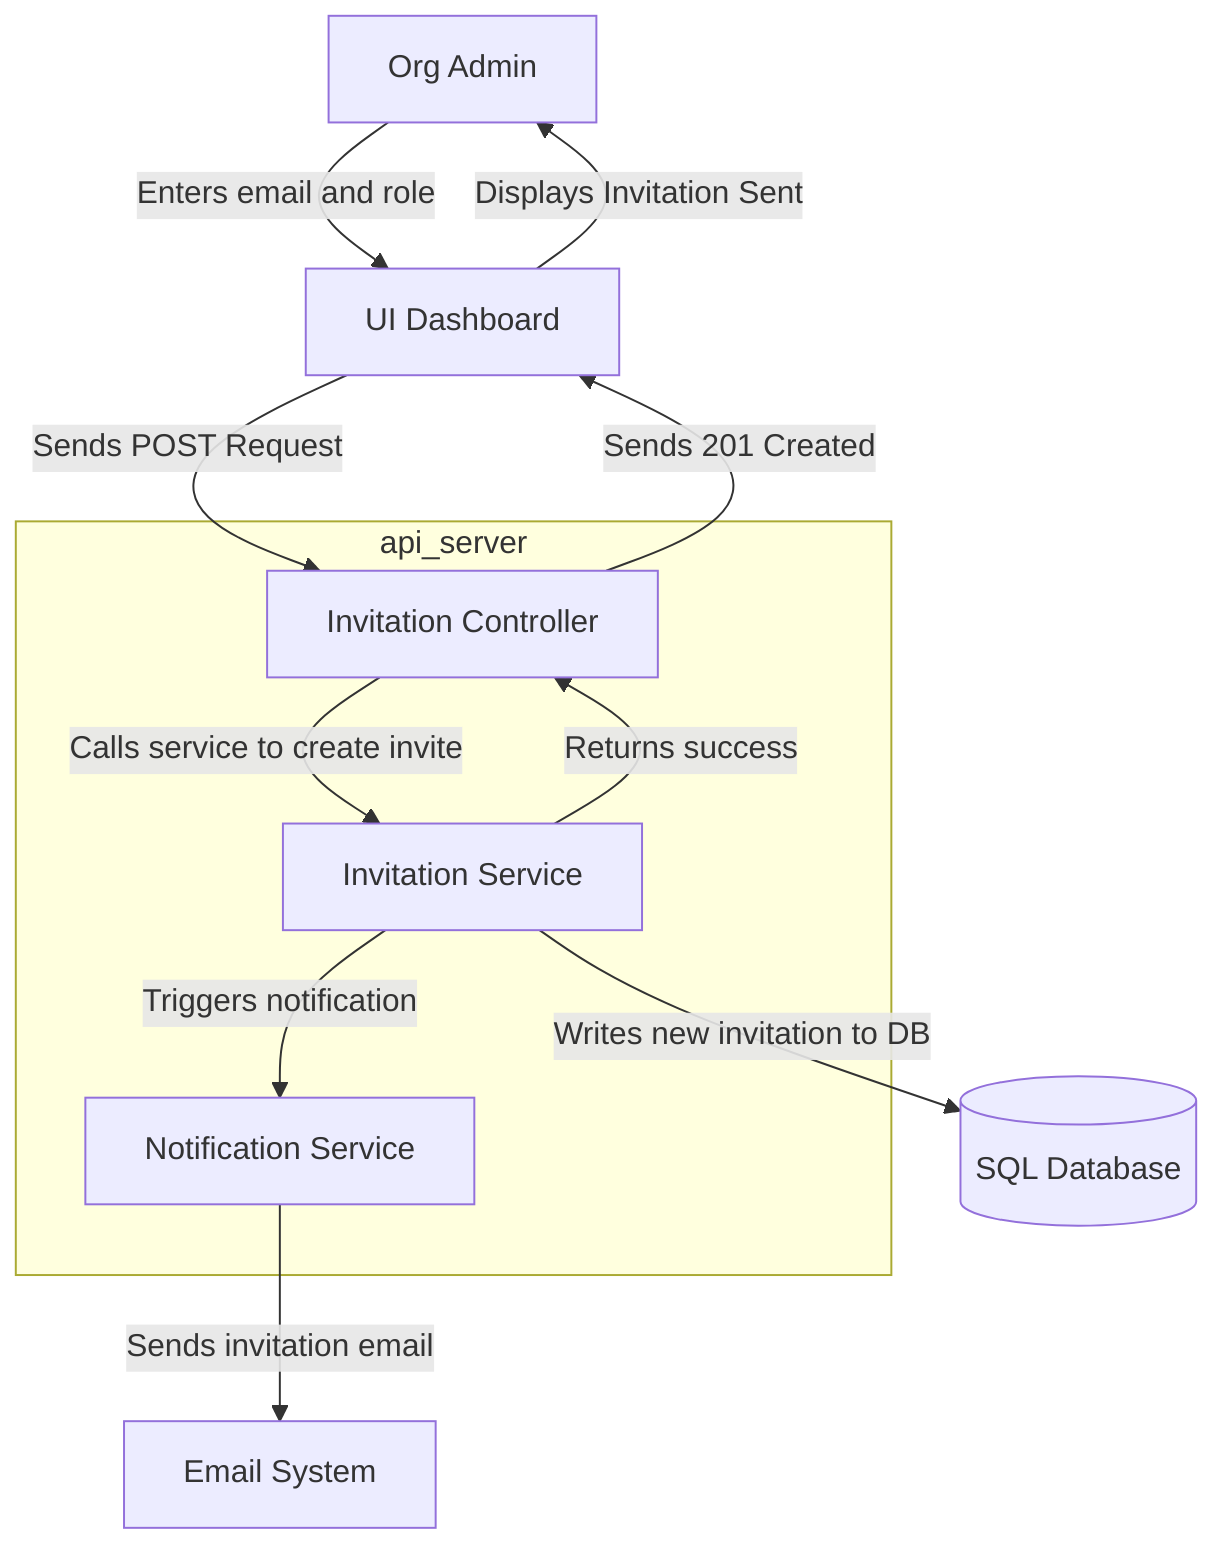 graph TD
    Actor[Org Admin]
    DB[(SQL Database)]
    EmailSys[Email System]

    subgraph api_server
        InviteController[Invitation Controller]
        InviteService[Invitation Service]
        NotificationService[Notification Service]
    end

    Dashboard[UI Dashboard]

    Actor -- "Enters email and role" --> Dashboard
    Dashboard -- "Sends POST Request" --> InviteController
    InviteController -- "Calls service to create invite" --> InviteService
    InviteService -- "Writes new invitation to DB" --> DB
    InviteService -- "Triggers notification" --> NotificationService
    NotificationService -- "Sends invitation email" --> EmailSys
    InviteService -- "Returns success" --> InviteController
    InviteController -- "Sends 201 Created" --> Dashboard
    Dashboard -- "Displays Invitation Sent" --> Actor